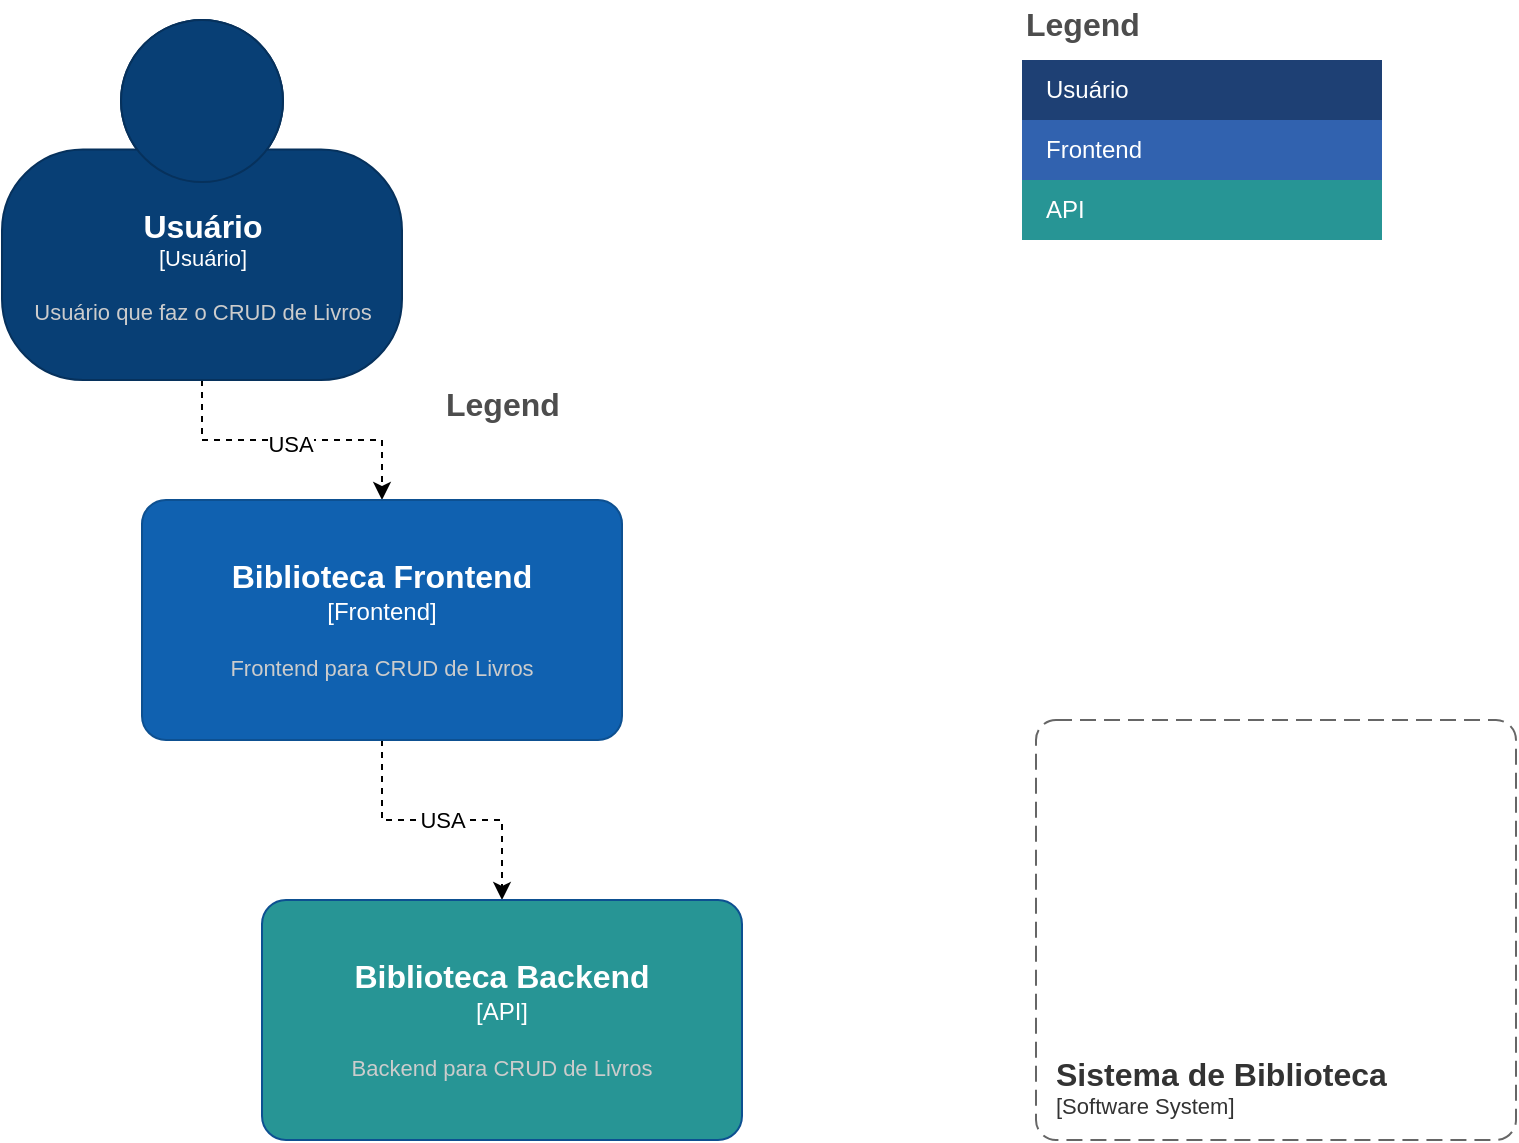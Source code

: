<mxfile version="20.2.3" type="device" pages="4"><diagram id="93VtJSxt9uVwtcxycQG0" name="Contexto"><mxGraphModel dx="1085" dy="603" grid="1" gridSize="10" guides="1" tooltips="1" connect="1" arrows="1" fold="1" page="1" pageScale="1" pageWidth="827" pageHeight="1169" math="0" shadow="0"><root><mxCell id="0"/><mxCell id="1" parent="0"/><mxCell id="AhnZYemZBTUx3J1_SXB8-14" style="edgeStyle=orthogonalEdgeStyle;rounded=0;orthogonalLoop=1;jettySize=auto;html=1;dashed=1;" edge="1" parent="1" source="AhnZYemZBTUx3J1_SXB8-3" target="AhnZYemZBTUx3J1_SXB8-12"><mxGeometry relative="1" as="geometry"/></mxCell><mxCell id="AhnZYemZBTUx3J1_SXB8-15" value="USA" style="edgeLabel;html=1;align=center;verticalAlign=middle;resizable=0;points=[];" vertex="1" connectable="0" parent="AhnZYemZBTUx3J1_SXB8-14"><mxGeometry x="-0.232" y="-2" relative="1" as="geometry"><mxPoint x="16" as="offset"/></mxGeometry></mxCell><object placeholders="1" c4Name="Usuário" c4Type="Usuário" c4Description="Usuário que faz o CRUD de Livros" label="&lt;font style=&quot;font-size: 16px&quot;&gt;&lt;b&gt;%c4Name%&lt;/b&gt;&lt;/font&gt;&lt;div&gt;[%c4Type%]&lt;/div&gt;&lt;br&gt;&lt;div&gt;&lt;font style=&quot;font-size: 11px&quot;&gt;&lt;font color=&quot;#cccccc&quot;&gt;%c4Description%&lt;/font&gt;&lt;/div&gt;" id="AhnZYemZBTUx3J1_SXB8-3"><mxCell style="html=1;fontSize=11;dashed=0;whitespace=wrap;fillColor=#083F75;strokeColor=#06315C;fontColor=#ffffff;shape=mxgraph.c4.person2;align=center;metaEdit=1;points=[[0.5,0,0],[1,0.5,0],[1,0.75,0],[0.75,1,0],[0.5,1,0],[0.25,1,0],[0,0.75,0],[0,0.5,0]];resizable=0;" vertex="1" parent="1"><mxGeometry x="70" y="40" width="200" height="180" as="geometry"/></mxCell></object><mxCell id="AhnZYemZBTUx3J1_SXB8-4" value="Legend" style="align=left;fontSize=16;fontStyle=1;strokeColor=none;fillColor=none;fontColor=#4D4D4D;spacingTop=-8;resizable=0;" vertex="1" parent="1"><mxGeometry x="580" y="30" width="180" height="30" as="geometry"/></mxCell><mxCell id="AhnZYemZBTUx3J1_SXB8-5" value="" style="shape=table;html=1;whiteSpace=wrap;startSize=0;container=1;collapsible=0;childLayout=tableLayout;fillColor=none;align=left;spacingLeft=10;strokeColor=none;rounded=1;arcSize=11;fontColor=#FFFFFF;resizable=0;points=[[0.25,0,0],[0.5,0,0],[0.75,0,0],[1,0.25,0],[1,0.5,0],[1,0.75,0],[0.75,1,0],[0.5,1,0],[0.25,1,0],[0,0.75,0],[0,0.5,0],[0,0.25,0]];" vertex="1" parent="1"><mxGeometry x="580" y="60" width="180" height="90" as="geometry"/></mxCell><mxCell id="AhnZYemZBTUx3J1_SXB8-6" value="Usuário" style="shape=partialRectangle;html=1;whiteSpace=wrap;connectable=0;fillColor=#1E4074;top=0;left=0;bottom=0;right=0;overflow=hidden;pointerEvents=1;align=left;spacingLeft=10;strokeColor=none;fontColor=#FFFFFF;" vertex="1" parent="AhnZYemZBTUx3J1_SXB8-5"><mxGeometry width="180" height="30" as="geometry"/></mxCell><mxCell id="AhnZYemZBTUx3J1_SXB8-7" value="Frontend" style="shape=partialRectangle;html=1;whiteSpace=wrap;connectable=0;fillColor=#3162AF;top=0;left=0;bottom=0;right=0;overflow=hidden;pointerEvents=1;align=left;spacingLeft=10;fontColor=#FFFFFF;" vertex="1" parent="AhnZYemZBTUx3J1_SXB8-5"><mxGeometry y="30" width="180" height="30" as="geometry"/></mxCell><mxCell id="AhnZYemZBTUx3J1_SXB8-8" value="API" style="shape=partialRectangle;html=1;whiteSpace=wrap;connectable=0;fillColor=#279595;top=0;left=0;bottom=0;right=0;overflow=hidden;pointerEvents=1;align=left;spacingLeft=10;fontColor=#FFFFFF;strokeColor=#279595;" vertex="1" parent="AhnZYemZBTUx3J1_SXB8-5"><mxGeometry y="60" width="180" height="30" as="geometry"/></mxCell><mxCell id="AhnZYemZBTUx3J1_SXB8-16" style="edgeStyle=orthogonalEdgeStyle;rounded=0;orthogonalLoop=1;jettySize=auto;html=1;dashed=1;" edge="1" parent="1" source="AhnZYemZBTUx3J1_SXB8-12" target="AhnZYemZBTUx3J1_SXB8-13"><mxGeometry relative="1" as="geometry"/></mxCell><mxCell id="AhnZYemZBTUx3J1_SXB8-17" value="USA" style="edgeLabel;html=1;align=center;verticalAlign=middle;resizable=0;points=[];" vertex="1" connectable="0" parent="AhnZYemZBTUx3J1_SXB8-16"><mxGeometry x="0.353" y="-6" relative="1" as="geometry"><mxPoint x="-25" y="-6" as="offset"/></mxGeometry></mxCell><object placeholders="1" c4Name="Biblioteca Frontend" c4Type="Frontend" c4Description="Frontend para CRUD de Livros" label="&lt;font style=&quot;font-size: 16px&quot;&gt;&lt;b&gt;%c4Name%&lt;/b&gt;&lt;/font&gt;&lt;div&gt;[%c4Type%]&lt;/div&gt;&lt;br&gt;&lt;div&gt;&lt;font style=&quot;font-size: 11px&quot;&gt;&lt;font color=&quot;#cccccc&quot;&gt;%c4Description%&lt;/font&gt;&lt;/div&gt;" id="AhnZYemZBTUx3J1_SXB8-12"><mxCell style="rounded=1;whiteSpace=wrap;html=1;labelBackgroundColor=none;fillColor=#1061B0;fontColor=#ffffff;align=center;arcSize=10;strokeColor=#0D5091;metaEdit=1;resizable=0;points=[[0.25,0,0],[0.5,0,0],[0.75,0,0],[1,0.25,0],[1,0.5,0],[1,0.75,0],[0.75,1,0],[0.5,1,0],[0.25,1,0],[0,0.75,0],[0,0.5,0],[0,0.25,0]];" vertex="1" parent="1"><mxGeometry x="140" y="280" width="240" height="120" as="geometry"/></mxCell></object><object placeholders="1" c4Name="Biblioteca Backend" c4Type="API" c4Description="Backend para CRUD de Livros" label="&lt;font style=&quot;font-size: 16px&quot;&gt;&lt;b&gt;%c4Name%&lt;/b&gt;&lt;/font&gt;&lt;div&gt;[%c4Type%]&lt;/div&gt;&lt;br&gt;&lt;div&gt;&lt;font style=&quot;font-size: 11px&quot;&gt;&lt;font color=&quot;#cccccc&quot;&gt;%c4Description%&lt;/font&gt;&lt;/div&gt;" link="data:page/id,ao4R1SkGImI_itemO0_a" id="AhnZYemZBTUx3J1_SXB8-13"><mxCell style="rounded=1;whiteSpace=wrap;html=1;labelBackgroundColor=none;fillColor=#279595;fontColor=#ffffff;align=center;arcSize=10;strokeColor=#0D5091;metaEdit=1;resizable=0;points=[[0.25,0,0],[0.5,0,0],[0.75,0,0],[1,0.25,0],[1,0.5,0],[1,0.75,0],[0.75,1,0],[0.5,1,0],[0.25,1,0],[0,0.75,0],[0,0.5,0],[0,0.25,0]];" vertex="1" parent="1"><mxGeometry x="200" y="480" width="240" height="120" as="geometry"/></mxCell></object><object placeholders="1" c4Name="Sistema de Biblioteca" c4Type="SystemScopeBoundary" c4Application="Software System" label="&lt;font style=&quot;font-size: 16px&quot;&gt;&lt;b&gt;&lt;div style=&quot;text-align: left&quot;&gt;%c4Name%&lt;/div&gt;&lt;/b&gt;&lt;/font&gt;&lt;div style=&quot;text-align: left&quot;&gt;[%c4Application%]&lt;/div&gt;" id="AhnZYemZBTUx3J1_SXB8-18"><mxCell style="rounded=1;fontSize=11;whiteSpace=wrap;html=1;dashed=1;arcSize=20;fillColor=none;strokeColor=#666666;fontColor=#333333;labelBackgroundColor=none;align=left;verticalAlign=bottom;labelBorderColor=none;spacingTop=0;spacing=10;dashPattern=8 4;metaEdit=1;rotatable=0;perimeter=rectanglePerimeter;noLabel=0;labelPadding=0;allowArrows=0;connectable=0;expand=0;recursiveResize=0;editable=1;pointerEvents=0;absoluteArcSize=1;points=[[0.25,0,0],[0.5,0,0],[0.75,0,0],[1,0.25,0],[1,0.5,0],[1,0.75,0],[0.75,1,0],[0.5,1,0],[0.25,1,0],[0,0.75,0],[0,0.5,0],[0,0.25,0]];" vertex="1" parent="1"><mxGeometry x="587" y="390" width="240" height="210" as="geometry"/></mxCell></object><mxCell id="AhnZYemZBTUx3J1_SXB8-19" value="Legend" style="align=left;fontSize=16;fontStyle=1;strokeColor=none;fillColor=none;fontColor=#4D4D4D;spacingTop=-8;resizable=0;" vertex="1" parent="1"><mxGeometry x="290" y="220" width="180" height="30" as="geometry"/></mxCell></root></mxGraphModel></diagram><diagram id="ao4R1SkGImI_itemO0_a" name="Container"><mxGraphModel dx="1240" dy="689" grid="1" gridSize="10" guides="1" tooltips="1" connect="1" arrows="1" fold="1" page="1" pageScale="1" pageWidth="827" pageHeight="1169" math="0" shadow="0"><root><mxCell id="0"/><mxCell id="1" parent="0"/><object placeholders="1" c4Type="Base de Dados" c4Container="Container " c4Technology="PostgreSQL" c4Description="Base de dados responsável pelo CRUD de Livros" label="&lt;font style=&quot;font-size: 16px&quot;&gt;&lt;b&gt;%c4Type%&lt;/font&gt;&lt;div&gt;[%c4Container%:&amp;nbsp;%c4Technology%]&lt;/div&gt;&lt;br&gt;&lt;div&gt;&lt;font style=&quot;font-size: 11px&quot;&gt;&lt;font color=&quot;#E6E6E6&quot;&gt;%c4Description%&lt;/font&gt;&lt;/div&gt;" id="Wax9U1Bj5EaTDH_GkqjL-1"><mxCell style="shape=cylinder3;size=15;whiteSpace=wrap;html=1;boundedLbl=1;rounded=0;labelBackgroundColor=none;fillColor=#67AB9F;fontSize=12;fontColor=#ffffff;align=center;strokeColor=#0E7DAD;metaEdit=1;points=[[0.5,0,0],[1,0.25,0],[1,0.5,0],[1,0.75,0],[0.5,1,0],[0,0.75,0],[0,0.5,0],[0,0.25,0]];resizable=0;" vertex="1" parent="1"><mxGeometry x="40" y="490" width="240" height="120" as="geometry"/></mxCell></object><mxCell id="4fQceVr2dQzcu_Ftjikr-11" style="edgeStyle=orthogonalEdgeStyle;rounded=0;orthogonalLoop=1;jettySize=auto;html=1;entryX=0.5;entryY=0;entryDx=0;entryDy=0;entryPerimeter=0;dashed=1;" edge="1" parent="1" source="DT_4Xb8Fd8jMWkWOFyvE-1" target="Wax9U1Bj5EaTDH_GkqjL-1"><mxGeometry relative="1" as="geometry"/></mxCell><mxCell id="4fQceVr2dQzcu_Ftjikr-12" value="TypeORM" style="edgeLabel;html=1;align=center;verticalAlign=middle;resizable=0;points=[];" vertex="1" connectable="0" parent="4fQceVr2dQzcu_Ftjikr-11"><mxGeometry x="-0.005" y="-4" relative="1" as="geometry"><mxPoint as="offset"/></mxGeometry></mxCell><object placeholders="1" c4Name="API de Biblioteca" c4Type="API" c4Technology="NodeJS, Typescript, TypeORM" c4Description="API de Interface do Backend" label="&lt;font style=&quot;font-size: 16px&quot;&gt;&lt;b&gt;%c4Name%&lt;/b&gt;&lt;/font&gt;&lt;div&gt;[%c4Type%: %c4Technology%]&lt;/div&gt;&lt;br&gt;&lt;div&gt;&lt;font style=&quot;font-size: 11px&quot;&gt;&lt;font color=&quot;#E6E6E6&quot;&gt;%c4Description%&lt;/font&gt;&lt;/div&gt;" id="DT_4Xb8Fd8jMWkWOFyvE-1"><mxCell style="rounded=1;whiteSpace=wrap;html=1;fontSize=11;labelBackgroundColor=none;fillColor=#279595;fontColor=#ffffff;align=center;arcSize=10;strokeColor=#0E7DAD;metaEdit=1;resizable=0;points=[[0.25,0,0],[0.5,0,0],[0.75,0,0],[1,0.25,0],[1,0.5,0],[1,0.75,0],[0.75,1,0],[0.5,1,0],[0.25,1,0],[0,0.75,0],[0,0.5,0],[0,0.25,0]];" vertex="1" parent="1"><mxGeometry x="340" y="350" width="240" height="120" as="geometry"/></mxCell></object><mxCell id="4fQceVr2dQzcu_Ftjikr-3" style="edgeStyle=orthogonalEdgeStyle;rounded=0;orthogonalLoop=1;jettySize=auto;html=1;entryX=0;entryY=0.5;entryDx=0;entryDy=0;entryPerimeter=0;dashed=1;" edge="1" parent="1" source="4fQceVr2dQzcu_Ftjikr-1" target="4fQceVr2dQzcu_Ftjikr-2"><mxGeometry relative="1" as="geometry"/></mxCell><mxCell id="4fQceVr2dQzcu_Ftjikr-4" value="Acessa" style="edgeLabel;html=1;align=center;verticalAlign=middle;resizable=0;points=[];" vertex="1" connectable="0" parent="4fQceVr2dQzcu_Ftjikr-3"><mxGeometry x="-0.405" relative="1" as="geometry"><mxPoint as="offset"/></mxGeometry></mxCell><object placeholders="1" c4Name="Usuário" c4Type="Usuário" c4Description="Pessoa que faz o CRUD de Livros" label="&lt;font style=&quot;font-size: 16px&quot;&gt;&lt;b&gt;%c4Name%&lt;/b&gt;&lt;/font&gt;&lt;div&gt;[%c4Type%]&lt;/div&gt;&lt;br&gt;&lt;div&gt;&lt;font style=&quot;font-size: 11px&quot;&gt;&lt;font color=&quot;#cccccc&quot;&gt;%c4Description%&lt;/font&gt;&lt;/div&gt;" id="4fQceVr2dQzcu_Ftjikr-1"><mxCell style="html=1;fontSize=11;dashed=0;whitespace=wrap;fillColor=#083F75;strokeColor=#06315C;fontColor=#ffffff;shape=mxgraph.c4.person2;align=center;metaEdit=1;points=[[0.5,0,0],[1,0.5,0],[1,0.75,0],[0.75,1,0],[0.5,1,0],[0.25,1,0],[0,0.75,0],[0,0.5,0]];resizable=0;" vertex="1" parent="1"><mxGeometry x="70" y="20" width="200" height="180" as="geometry"/></mxCell></object><mxCell id="4fQceVr2dQzcu_Ftjikr-9" style="edgeStyle=orthogonalEdgeStyle;rounded=0;orthogonalLoop=1;jettySize=auto;html=1;entryX=0.5;entryY=0;entryDx=0;entryDy=0;entryPerimeter=0;dashed=1;" edge="1" parent="1" source="4fQceVr2dQzcu_Ftjikr-2" target="DT_4Xb8Fd8jMWkWOFyvE-1"><mxGeometry relative="1" as="geometry"/></mxCell><mxCell id="4fQceVr2dQzcu_Ftjikr-10" value="HTTP REST REQUEST(JSON)" style="edgeLabel;html=1;align=center;verticalAlign=middle;resizable=0;points=[];" vertex="1" connectable="0" parent="4fQceVr2dQzcu_Ftjikr-9"><mxGeometry x="-0.304" y="4" relative="1" as="geometry"><mxPoint y="-1" as="offset"/></mxGeometry></mxCell><object placeholders="1" c4Type="Frontend" c4Container="Container" c4Technology="NodeJS, Vue" c4Description="Frontend responsável pelo CRUD de Livros" label="&lt;font style=&quot;font-size: 16px&quot;&gt;&lt;b&gt;%c4Type%&lt;/font&gt;&lt;div&gt;[%c4Container%:&amp;nbsp;%c4Technology%]&lt;/div&gt;&lt;br&gt;&lt;div&gt;&lt;font style=&quot;font-size: 11px&quot;&gt;&lt;font color=&quot;#E6E6E6&quot;&gt;%c4Description%&lt;/font&gt;&lt;/div&gt;" id="4fQceVr2dQzcu_Ftjikr-2"><mxCell style="shape=mxgraph.c4.webBrowserContainer;whiteSpace=wrap;html=1;boundedLbl=1;rounded=0;labelBackgroundColor=none;fillColor=#1061B0;fontSize=12;fontColor=#ffffff;align=center;strokeColor=#0E7DAD;metaEdit=1;points=[[0.5,0,0],[1,0.25,0],[1,0.5,0],[1,0.75,0],[0.5,1,0],[0,0.75,0],[0,0.5,0],[0,0.25,0]];resizable=0;" vertex="1" parent="1"><mxGeometry x="360" y="70" width="240" height="160" as="geometry"/></mxCell></object><mxCell id="pmGVlbaKC3-Ugmvrd0IW-1" value="Legend" style="align=left;fontSize=16;fontStyle=1;strokeColor=none;fillColor=none;fontColor=#4D4D4D;spacingTop=-8;resizable=0;" vertex="1" parent="1"><mxGeometry x="640" y="10" width="180" height="30" as="geometry"/></mxCell><mxCell id="pmGVlbaKC3-Ugmvrd0IW-2" value="" style="shape=table;html=1;whiteSpace=wrap;startSize=0;container=1;collapsible=0;childLayout=tableLayout;fillColor=none;align=left;spacingLeft=10;strokeColor=none;rounded=1;arcSize=11;fontColor=#FFFFFF;resizable=0;points=[[0.25,0,0],[0.5,0,0],[0.75,0,0],[1,0.25,0],[1,0.5,0],[1,0.75,0],[0.75,1,0],[0.5,1,0],[0.25,1,0],[0,0.75,0],[0,0.5,0],[0,0.25,0]];" vertex="1" parent="1"><mxGeometry x="640" y="40" width="180" height="120" as="geometry"/></mxCell><mxCell id="pmGVlbaKC3-Ugmvrd0IW-3" value="Usuário" style="shape=partialRectangle;html=1;whiteSpace=wrap;connectable=0;fillColor=#1E4074;top=0;left=0;bottom=0;right=0;overflow=hidden;pointerEvents=1;align=left;spacingLeft=10;strokeColor=none;fontColor=#FFFFFF;" vertex="1" parent="pmGVlbaKC3-Ugmvrd0IW-2"><mxGeometry width="180" height="30" as="geometry"/></mxCell><mxCell id="pmGVlbaKC3-Ugmvrd0IW-4" value="Frontend" style="shape=partialRectangle;html=1;whiteSpace=wrap;connectable=0;fillColor=#3162AF;top=0;left=0;bottom=0;right=0;overflow=hidden;pointerEvents=1;align=left;spacingLeft=10;fontColor=#FFFFFF;strokeColor=#279595;" vertex="1" parent="pmGVlbaKC3-Ugmvrd0IW-2"><mxGeometry y="30" width="180" height="30" as="geometry"/></mxCell><mxCell id="pmGVlbaKC3-Ugmvrd0IW-5" value="API" style="shape=partialRectangle;html=1;whiteSpace=wrap;connectable=0;fillColor=#279595;top=0;left=0;bottom=0;right=0;overflow=hidden;pointerEvents=1;align=left;spacingLeft=10;fontColor=#FFFFFF;strokeColor=#279595;" vertex="1" parent="pmGVlbaKC3-Ugmvrd0IW-2"><mxGeometry y="60" width="180" height="30" as="geometry"/></mxCell><mxCell id="pmGVlbaKC3-Ugmvrd0IW-6" value="Component" style="shape=partialRectangle;html=1;whiteSpace=wrap;connectable=0;fillColor=#67AB9F;top=0;left=0;bottom=0;right=0;overflow=hidden;pointerEvents=1;align=left;spacingLeft=10;fontColor=#FFFFFF;strokeColor=#279595;" vertex="1" parent="pmGVlbaKC3-Ugmvrd0IW-2"><mxGeometry y="90" width="180" height="30" as="geometry"/></mxCell></root></mxGraphModel></diagram><diagram id="yJpKhKbM6FkqXXTR9u2P" name="Componente"><mxGraphModel dx="868" dy="482" grid="1" gridSize="10" guides="1" tooltips="1" connect="1" arrows="1" fold="1" page="1" pageScale="1" pageWidth="827" pageHeight="1169" math="0" shadow="0"><root><mxCell id="0"/><mxCell id="1" parent="0"/><mxCell id="M67IGwG9yP4zrre2qOKw-2" style="edgeStyle=orthogonalEdgeStyle;rounded=0;orthogonalLoop=1;jettySize=auto;html=1;entryX=1;entryY=0.5;entryDx=0;entryDy=0;entryPerimeter=0;dashed=1;" edge="1" parent="1" source="ekXn7jjzmvbcHk28h9Lz-2" target="EUhlSjl6ixliNREmp_vg-1"><mxGeometry relative="1" as="geometry"/></mxCell><object placeholders="1" c4Name="LivrosController" c4Type="Component" c4Technology="NodeJS, Typescript, TypeORM" c4Description="Responsável por receber a requisição de CRUD" label="&lt;font style=&quot;font-size: 16px&quot;&gt;&lt;b&gt;%c4Name%&lt;/b&gt;&lt;/font&gt;&lt;div&gt;[%c4Type%: %c4Technology%]&lt;/div&gt;&lt;br&gt;&lt;div&gt;&lt;font style=&quot;font-size: 11px&quot;&gt;%c4Description%&lt;/font&gt;&lt;/div&gt;" id="ekXn7jjzmvbcHk28h9Lz-2"><mxCell style="rounded=1;whiteSpace=wrap;html=1;labelBackgroundColor=none;fillColor=#63BEF2;fontColor=#ffffff;align=center;arcSize=6;strokeColor=#2086C9;metaEdit=1;resizable=0;points=[[0.25,0,0],[0.5,0,0],[0.75,0,0],[1,0.25,0],[1,0.5,0],[1,0.75,0],[0.75,1,0],[0.5,1,0],[0.25,1,0],[0,0.75,0],[0,0.5,0],[0,0.25,0]];" vertex="1" parent="1"><mxGeometry x="330" y="270" width="240" height="120" as="geometry"/></mxCell></object><mxCell id="DrQsHivL7X0TZHeH7NyJ-2" style="edgeStyle=orthogonalEdgeStyle;rounded=0;orthogonalLoop=1;jettySize=auto;html=1;dashed=1;" edge="1" parent="1" source="ekXn7jjzmvbcHk28h9Lz-3" target="DrQsHivL7X0TZHeH7NyJ-1"><mxGeometry relative="1" as="geometry"/></mxCell><UserObject label="Contrato" link="data:page/id,7Hi7vVatiSaVNkXuznXI" id="DrQsHivL7X0TZHeH7NyJ-3"><mxCell style="edgeLabel;html=1;align=center;verticalAlign=middle;resizable=0;points=[];" vertex="1" connectable="0" parent="DrQsHivL7X0TZHeH7NyJ-2"><mxGeometry x="-0.7" y="-1" relative="1" as="geometry"><mxPoint as="offset"/></mxGeometry></mxCell></UserObject><mxCell id="DrQsHivL7X0TZHeH7NyJ-4" style="edgeStyle=orthogonalEdgeStyle;rounded=0;orthogonalLoop=1;jettySize=auto;html=1;dashed=1;" edge="1" parent="1" source="ekXn7jjzmvbcHk28h9Lz-3" target="ekXn7jjzmvbcHk28h9Lz-2"><mxGeometry relative="1" as="geometry"/></mxCell><UserObject label="Contrato" link="data:page/id,7Hi7vVatiSaVNkXuznXI" id="DrQsHivL7X0TZHeH7NyJ-5"><mxCell style="edgeLabel;html=1;align=center;verticalAlign=middle;resizable=0;points=[];" vertex="1" connectable="0" parent="DrQsHivL7X0TZHeH7NyJ-4"><mxGeometry x="0.225" y="3" relative="1" as="geometry"><mxPoint as="offset"/></mxGeometry></mxCell></UserObject><object placeholders="1" c4Name="Frontend" c4Type="Frontend" c4Technology="NodeJS, Vue" c4Description="Responsável por realizar requisições e CRUD de Livros" label="&lt;font style=&quot;font-size: 16px&quot;&gt;&lt;b&gt;%c4Name%&lt;/b&gt;&lt;/font&gt;&lt;div&gt;[%c4Type%: %c4Technology%]&lt;/div&gt;&lt;br&gt;&lt;div&gt;&lt;font style=&quot;font-size: 11px&quot;&gt;&lt;font color=&quot;#E6E6E6&quot;&gt;%c4Description%&lt;/font&gt;&lt;/div&gt;" id="ekXn7jjzmvbcHk28h9Lz-3"><mxCell style="rounded=1;whiteSpace=wrap;html=1;fontSize=11;labelBackgroundColor=none;fillColor=#23A2D9;fontColor=#ffffff;align=center;arcSize=10;strokeColor=#0E7DAD;metaEdit=1;resizable=0;points=[[0.25,0,0],[0.5,0,0],[0.75,0,0],[1,0.25,0],[1,0.5,0],[1,0.75,0],[0.75,1,0],[0.5,1,0],[0.25,1,0],[0,0.75,0],[0,0.5,0],[0,0.25,0]];" vertex="1" parent="1"><mxGeometry x="50" y="50" width="240" height="120" as="geometry"/></mxCell></object><mxCell id="M67IGwG9yP4zrre2qOKw-1" style="edgeStyle=orthogonalEdgeStyle;rounded=0;orthogonalLoop=1;jettySize=auto;html=1;dashed=1;" edge="1" parent="1" source="DrQsHivL7X0TZHeH7NyJ-1" target="EUhlSjl6ixliNREmp_vg-1"><mxGeometry relative="1" as="geometry"/></mxCell><object placeholders="1" c4Name="AuthController" c4Type="Component" c4Technology="NodeJS, Typescript, TypeORM" c4Description="Responsável por receber requisições de autenticação de usuário" label="&lt;font style=&quot;font-size: 16px&quot;&gt;&lt;b&gt;%c4Name%&lt;/b&gt;&lt;/font&gt;&lt;div&gt;[%c4Type%: %c4Technology%]&lt;/div&gt;&lt;br&gt;&lt;div&gt;&lt;font style=&quot;font-size: 11px&quot;&gt;%c4Description%&lt;/font&gt;&lt;/div&gt;" id="DrQsHivL7X0TZHeH7NyJ-1"><mxCell style="rounded=1;whiteSpace=wrap;html=1;labelBackgroundColor=none;fillColor=#63BEF2;fontColor=#ffffff;align=center;arcSize=6;strokeColor=#2086C9;metaEdit=1;resizable=0;points=[[0.25,0,0],[0.5,0,0],[0.75,0,0],[1,0.25,0],[1,0.5,0],[1,0.75,0],[0.75,1,0],[0.5,1,0],[0.25,1,0],[0,0.75,0],[0,0.5,0],[0,0.25,0]];" vertex="1" parent="1"><mxGeometry x="50" y="270" width="240" height="120" as="geometry"/></mxCell></object><object placeholders="1" c4Type="Base de Dados" c4Container="Container " c4Technology="PostgreSQL" c4Description="Base de dados responsável pelo CRUD de Livros" label="&lt;font style=&quot;font-size: 16px&quot;&gt;&lt;b&gt;%c4Type%&lt;/font&gt;&lt;div&gt;[%c4Container%:&amp;nbsp;%c4Technology%]&lt;/div&gt;&lt;br&gt;&lt;div&gt;&lt;font style=&quot;font-size: 11px&quot;&gt;&lt;font color=&quot;#E6E6E6&quot;&gt;%c4Description%&lt;/font&gt;&lt;/div&gt;" id="EUhlSjl6ixliNREmp_vg-1"><mxCell style="shape=cylinder3;size=15;whiteSpace=wrap;html=1;boundedLbl=1;rounded=0;labelBackgroundColor=none;fillColor=#67AB9F;fontSize=12;fontColor=#ffffff;align=center;strokeColor=#0E7DAD;metaEdit=1;points=[[0.5,0,0],[1,0.25,0],[1,0.5,0],[1,0.75,0],[0.5,1,0],[0,0.75,0],[0,0.5,0],[0,0.25,0]];resizable=0;" vertex="1" parent="1"><mxGeometry x="50" y="490" width="240" height="120" as="geometry"/></mxCell></object></root></mxGraphModel></diagram><diagram id="7Hi7vVatiSaVNkXuznXI" name="Contrato"><mxGraphModel dx="868" dy="482" grid="1" gridSize="10" guides="1" tooltips="1" connect="1" arrows="1" fold="1" page="1" pageScale="1" pageWidth="827" pageHeight="1169" math="0" shadow="0"><root><mxCell id="0"/><mxCell id="1" parent="0"/><mxCell id="qNpyyTVJkcOlxE0nSuwM-1" value="Request AuthController&lt;br&gt;JSON&lt;br&gt;{&lt;br&gt;&quot;id&quot;: 0,&lt;br&gt;&quot;username&quot;: &quot;username&quot;,&lt;br&gt;&quot;email&quot;: &quot;teste@gmail.com&quot;,&lt;br&gt;&quot;password&quot;: &quot;123&quot;&lt;br&gt;}" style="text;html=1;strokeColor=none;fillColor=none;align=center;verticalAlign=middle;whiteSpace=wrap;rounded=0;" vertex="1" parent="1"><mxGeometry y="10" width="340" height="190" as="geometry"/></mxCell><mxCell id="qNpyyTVJkcOlxE0nSuwM-2" value="Request LivroController&lt;br&gt;JSON&lt;br&gt;&lt;div&gt;{&lt;/div&gt;&lt;div&gt;&amp;nbsp; &amp;nbsp; &quot;id&quot;: 0,&lt;/div&gt;&lt;div&gt;&amp;nbsp; &amp;nbsp; &quot;isbn&quot;: &quot;&quot;,&lt;/div&gt;&lt;div&gt;&amp;nbsp; &amp;nbsp; &quot;autores&quot;: [&lt;/div&gt;&lt;div&gt;&amp;nbsp; &amp;nbsp; &amp;nbsp; &amp;nbsp; &quot;&quot;, &quot;&quot;&lt;/div&gt;&lt;div&gt;&amp;nbsp; &amp;nbsp; ],&lt;/div&gt;&lt;div&gt;&amp;nbsp; &amp;nbsp; &quot;editora&quot;: &quot;&quot;,&lt;/div&gt;&lt;div&gt;&amp;nbsp; &amp;nbsp; &quot;data_publicacao&quot;: &quot;dd/mm/yyyy&quot;,&lt;/div&gt;&lt;div&gt;&amp;nbsp; &amp;nbsp; &quot;preco&quot;: &quot;R$99,99&quot;,&lt;/div&gt;&lt;div&gt;&amp;nbsp; &amp;nbsp; &quot;criticas&quot;: [&lt;/div&gt;&lt;div&gt;&amp;nbsp; &amp;nbsp; &amp;nbsp; &amp;nbsp; {&lt;/div&gt;&lt;div&gt;&amp;nbsp; &amp;nbsp; &amp;nbsp; &amp;nbsp; &amp;nbsp; &amp;nbsp; &quot;id&quot;: 0,&lt;/div&gt;&lt;div&gt;&amp;nbsp; &amp;nbsp; &amp;nbsp; &amp;nbsp; &amp;nbsp; &amp;nbsp; &quot;comentario&quot;: &quot;&quot;&lt;/div&gt;&lt;div&gt;&amp;nbsp; &amp;nbsp; &amp;nbsp; &amp;nbsp; }&lt;/div&gt;&lt;div&gt;&amp;nbsp; &amp;nbsp; ]&lt;/div&gt;&lt;div&gt;}&lt;/div&gt;" style="text;html=1;strokeColor=none;fillColor=none;align=center;verticalAlign=middle;whiteSpace=wrap;rounded=0;" vertex="1" parent="1"><mxGeometry x="290" y="80" width="340" height="190" as="geometry"/></mxCell></root></mxGraphModel></diagram></mxfile>